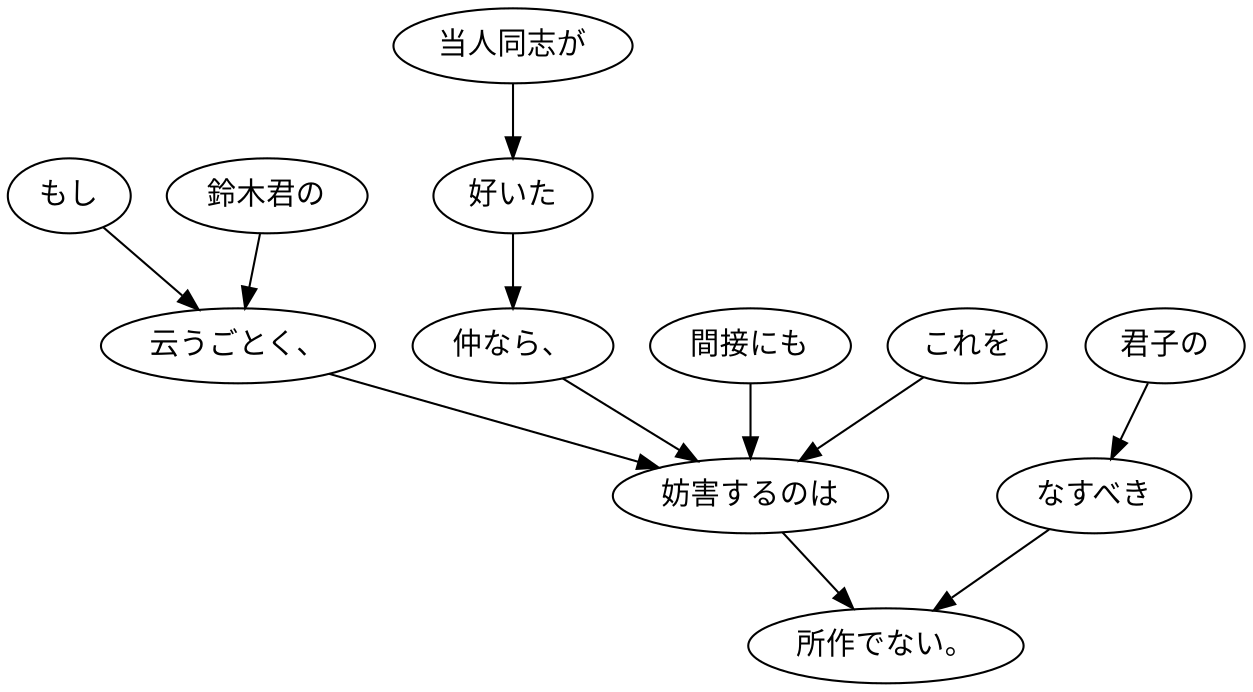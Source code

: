 digraph graph2397 {
	node0 [label="もし"];
	node1 [label="鈴木君の"];
	node2 [label="云うごとく、"];
	node3 [label="当人同志が"];
	node4 [label="好いた"];
	node5 [label="仲なら、"];
	node6 [label="間接にも"];
	node7 [label="これを"];
	node8 [label="妨害するのは"];
	node9 [label="君子の"];
	node10 [label="なすべき"];
	node11 [label="所作でない。"];
	node0 -> node2;
	node1 -> node2;
	node2 -> node8;
	node3 -> node4;
	node4 -> node5;
	node5 -> node8;
	node6 -> node8;
	node7 -> node8;
	node8 -> node11;
	node9 -> node10;
	node10 -> node11;
}
